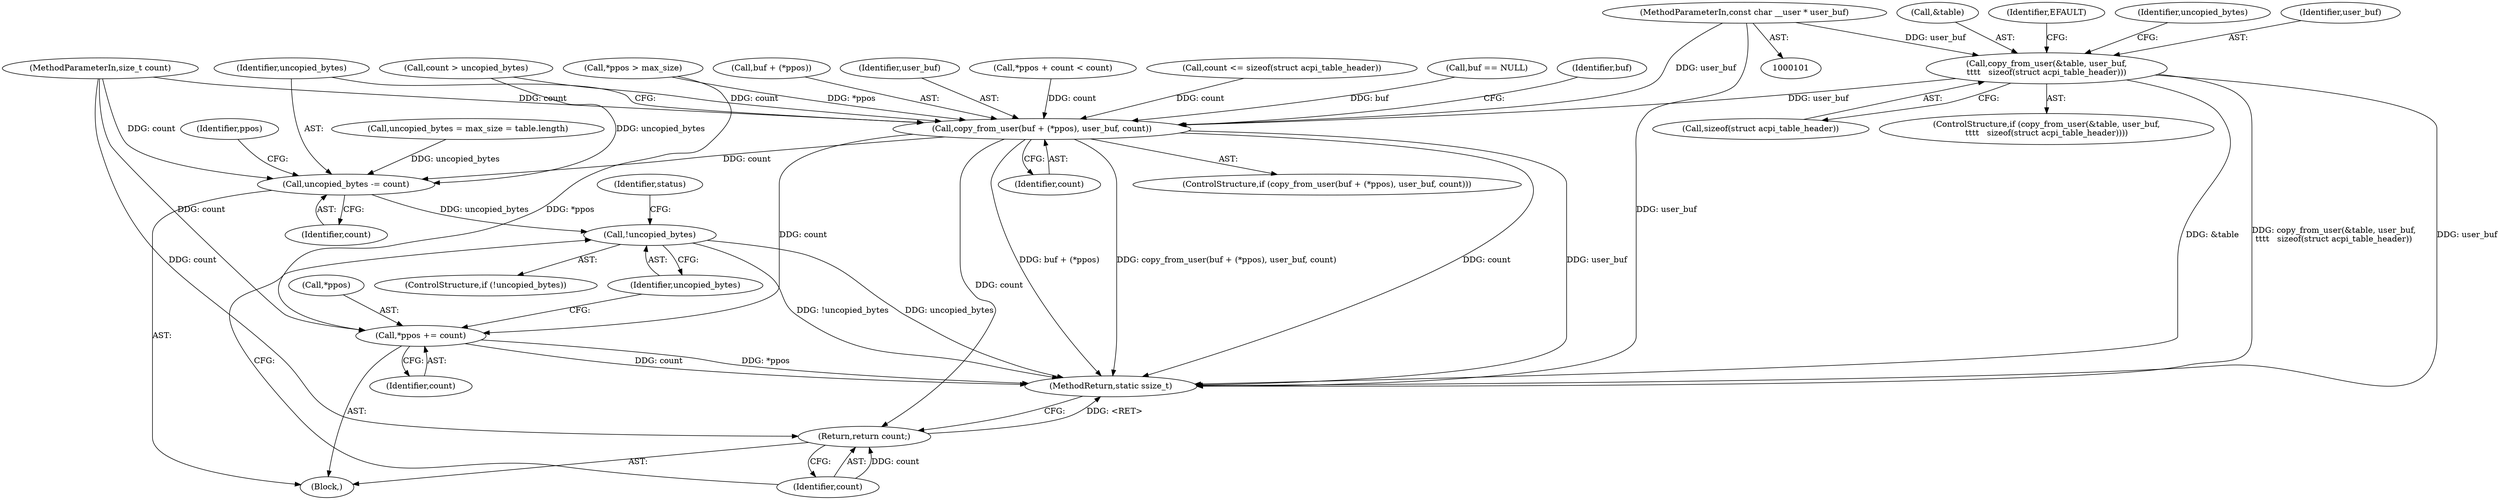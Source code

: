 digraph "1_linux_526b4af47f44148c9d665e57723ed9f86634c6e3_1@API" {
"1000126" [label="(Call,copy_from_user(&table, user_buf,\n\t\t\t\t   sizeof(struct acpi_table_header)))"];
"1000103" [label="(MethodParameterIn,const char __user * user_buf)"];
"1000187" [label="(Call,copy_from_user(buf + (*ppos), user_buf, count))"];
"1000203" [label="(Call,uncopied_bytes -= count)"];
"1000211" [label="(Call,!uncopied_bytes)"];
"1000206" [label="(Call,*ppos += count)"];
"1000231" [label="(Return,return count;)"];
"1000208" [label="(Identifier,ppos)"];
"1000212" [label="(Identifier,uncopied_bytes)"];
"1000162" [label="(Call,*ppos > max_size)"];
"1000174" [label="(Call,*ppos + count < count)"];
"1000210" [label="(ControlStructure,if (!uncopied_bytes))"];
"1000232" [label="(Identifier,count)"];
"1000106" [label="(Block,)"];
"1000207" [label="(Call,*ppos)"];
"1000130" [label="(Call,sizeof(struct acpi_table_header))"];
"1000233" [label="(MethodReturn,static ssize_t)"];
"1000187" [label="(Call,copy_from_user(buf + (*ppos), user_buf, count))"];
"1000215" [label="(Identifier,status)"];
"1000126" [label="(Call,copy_from_user(&table, user_buf,\n\t\t\t\t   sizeof(struct acpi_table_header)))"];
"1000118" [label="(Call,count <= sizeof(struct acpi_table_header))"];
"1000154" [label="(Call,buf == NULL)"];
"1000231" [label="(Return,return count;)"];
"1000127" [label="(Call,&table)"];
"1000196" [label="(Identifier,buf)"];
"1000203" [label="(Call,uncopied_bytes -= count)"];
"1000211" [label="(Call,!uncopied_bytes)"];
"1000193" [label="(Identifier,count)"];
"1000188" [label="(Call,buf + (*ppos))"];
"1000204" [label="(Identifier,uncopied_bytes)"];
"1000134" [label="(Identifier,EFAULT)"];
"1000136" [label="(Identifier,uncopied_bytes)"];
"1000192" [label="(Identifier,user_buf)"];
"1000129" [label="(Identifier,user_buf)"];
"1000103" [label="(MethodParameterIn,const char __user * user_buf)"];
"1000180" [label="(Call,count > uncopied_bytes)"];
"1000104" [label="(MethodParameterIn,size_t count)"];
"1000205" [label="(Identifier,count)"];
"1000135" [label="(Call,uncopied_bytes = max_size = table.length)"];
"1000125" [label="(ControlStructure,if (copy_from_user(&table, user_buf,\n\t\t\t\t   sizeof(struct acpi_table_header))))"];
"1000206" [label="(Call,*ppos += count)"];
"1000209" [label="(Identifier,count)"];
"1000186" [label="(ControlStructure,if (copy_from_user(buf + (*ppos), user_buf, count)))"];
"1000126" -> "1000125"  [label="AST: "];
"1000126" -> "1000130"  [label="CFG: "];
"1000127" -> "1000126"  [label="AST: "];
"1000129" -> "1000126"  [label="AST: "];
"1000130" -> "1000126"  [label="AST: "];
"1000134" -> "1000126"  [label="CFG: "];
"1000136" -> "1000126"  [label="CFG: "];
"1000126" -> "1000233"  [label="DDG: copy_from_user(&table, user_buf,\n\t\t\t\t   sizeof(struct acpi_table_header))"];
"1000126" -> "1000233"  [label="DDG: user_buf"];
"1000126" -> "1000233"  [label="DDG: &table"];
"1000103" -> "1000126"  [label="DDG: user_buf"];
"1000126" -> "1000187"  [label="DDG: user_buf"];
"1000103" -> "1000101"  [label="AST: "];
"1000103" -> "1000233"  [label="DDG: user_buf"];
"1000103" -> "1000187"  [label="DDG: user_buf"];
"1000187" -> "1000186"  [label="AST: "];
"1000187" -> "1000193"  [label="CFG: "];
"1000188" -> "1000187"  [label="AST: "];
"1000192" -> "1000187"  [label="AST: "];
"1000193" -> "1000187"  [label="AST: "];
"1000196" -> "1000187"  [label="CFG: "];
"1000204" -> "1000187"  [label="CFG: "];
"1000187" -> "1000233"  [label="DDG: buf + (*ppos)"];
"1000187" -> "1000233"  [label="DDG: copy_from_user(buf + (*ppos), user_buf, count)"];
"1000187" -> "1000233"  [label="DDG: count"];
"1000187" -> "1000233"  [label="DDG: user_buf"];
"1000154" -> "1000187"  [label="DDG: buf"];
"1000162" -> "1000187"  [label="DDG: *ppos"];
"1000180" -> "1000187"  [label="DDG: count"];
"1000118" -> "1000187"  [label="DDG: count"];
"1000174" -> "1000187"  [label="DDG: count"];
"1000104" -> "1000187"  [label="DDG: count"];
"1000187" -> "1000203"  [label="DDG: count"];
"1000187" -> "1000206"  [label="DDG: count"];
"1000187" -> "1000231"  [label="DDG: count"];
"1000203" -> "1000106"  [label="AST: "];
"1000203" -> "1000205"  [label="CFG: "];
"1000204" -> "1000203"  [label="AST: "];
"1000205" -> "1000203"  [label="AST: "];
"1000208" -> "1000203"  [label="CFG: "];
"1000104" -> "1000203"  [label="DDG: count"];
"1000180" -> "1000203"  [label="DDG: uncopied_bytes"];
"1000135" -> "1000203"  [label="DDG: uncopied_bytes"];
"1000203" -> "1000211"  [label="DDG: uncopied_bytes"];
"1000211" -> "1000210"  [label="AST: "];
"1000211" -> "1000212"  [label="CFG: "];
"1000212" -> "1000211"  [label="AST: "];
"1000215" -> "1000211"  [label="CFG: "];
"1000232" -> "1000211"  [label="CFG: "];
"1000211" -> "1000233"  [label="DDG: uncopied_bytes"];
"1000211" -> "1000233"  [label="DDG: !uncopied_bytes"];
"1000206" -> "1000106"  [label="AST: "];
"1000206" -> "1000209"  [label="CFG: "];
"1000207" -> "1000206"  [label="AST: "];
"1000209" -> "1000206"  [label="AST: "];
"1000212" -> "1000206"  [label="CFG: "];
"1000206" -> "1000233"  [label="DDG: count"];
"1000206" -> "1000233"  [label="DDG: *ppos"];
"1000104" -> "1000206"  [label="DDG: count"];
"1000162" -> "1000206"  [label="DDG: *ppos"];
"1000231" -> "1000106"  [label="AST: "];
"1000231" -> "1000232"  [label="CFG: "];
"1000232" -> "1000231"  [label="AST: "];
"1000233" -> "1000231"  [label="CFG: "];
"1000231" -> "1000233"  [label="DDG: <RET>"];
"1000232" -> "1000231"  [label="DDG: count"];
"1000104" -> "1000231"  [label="DDG: count"];
}
